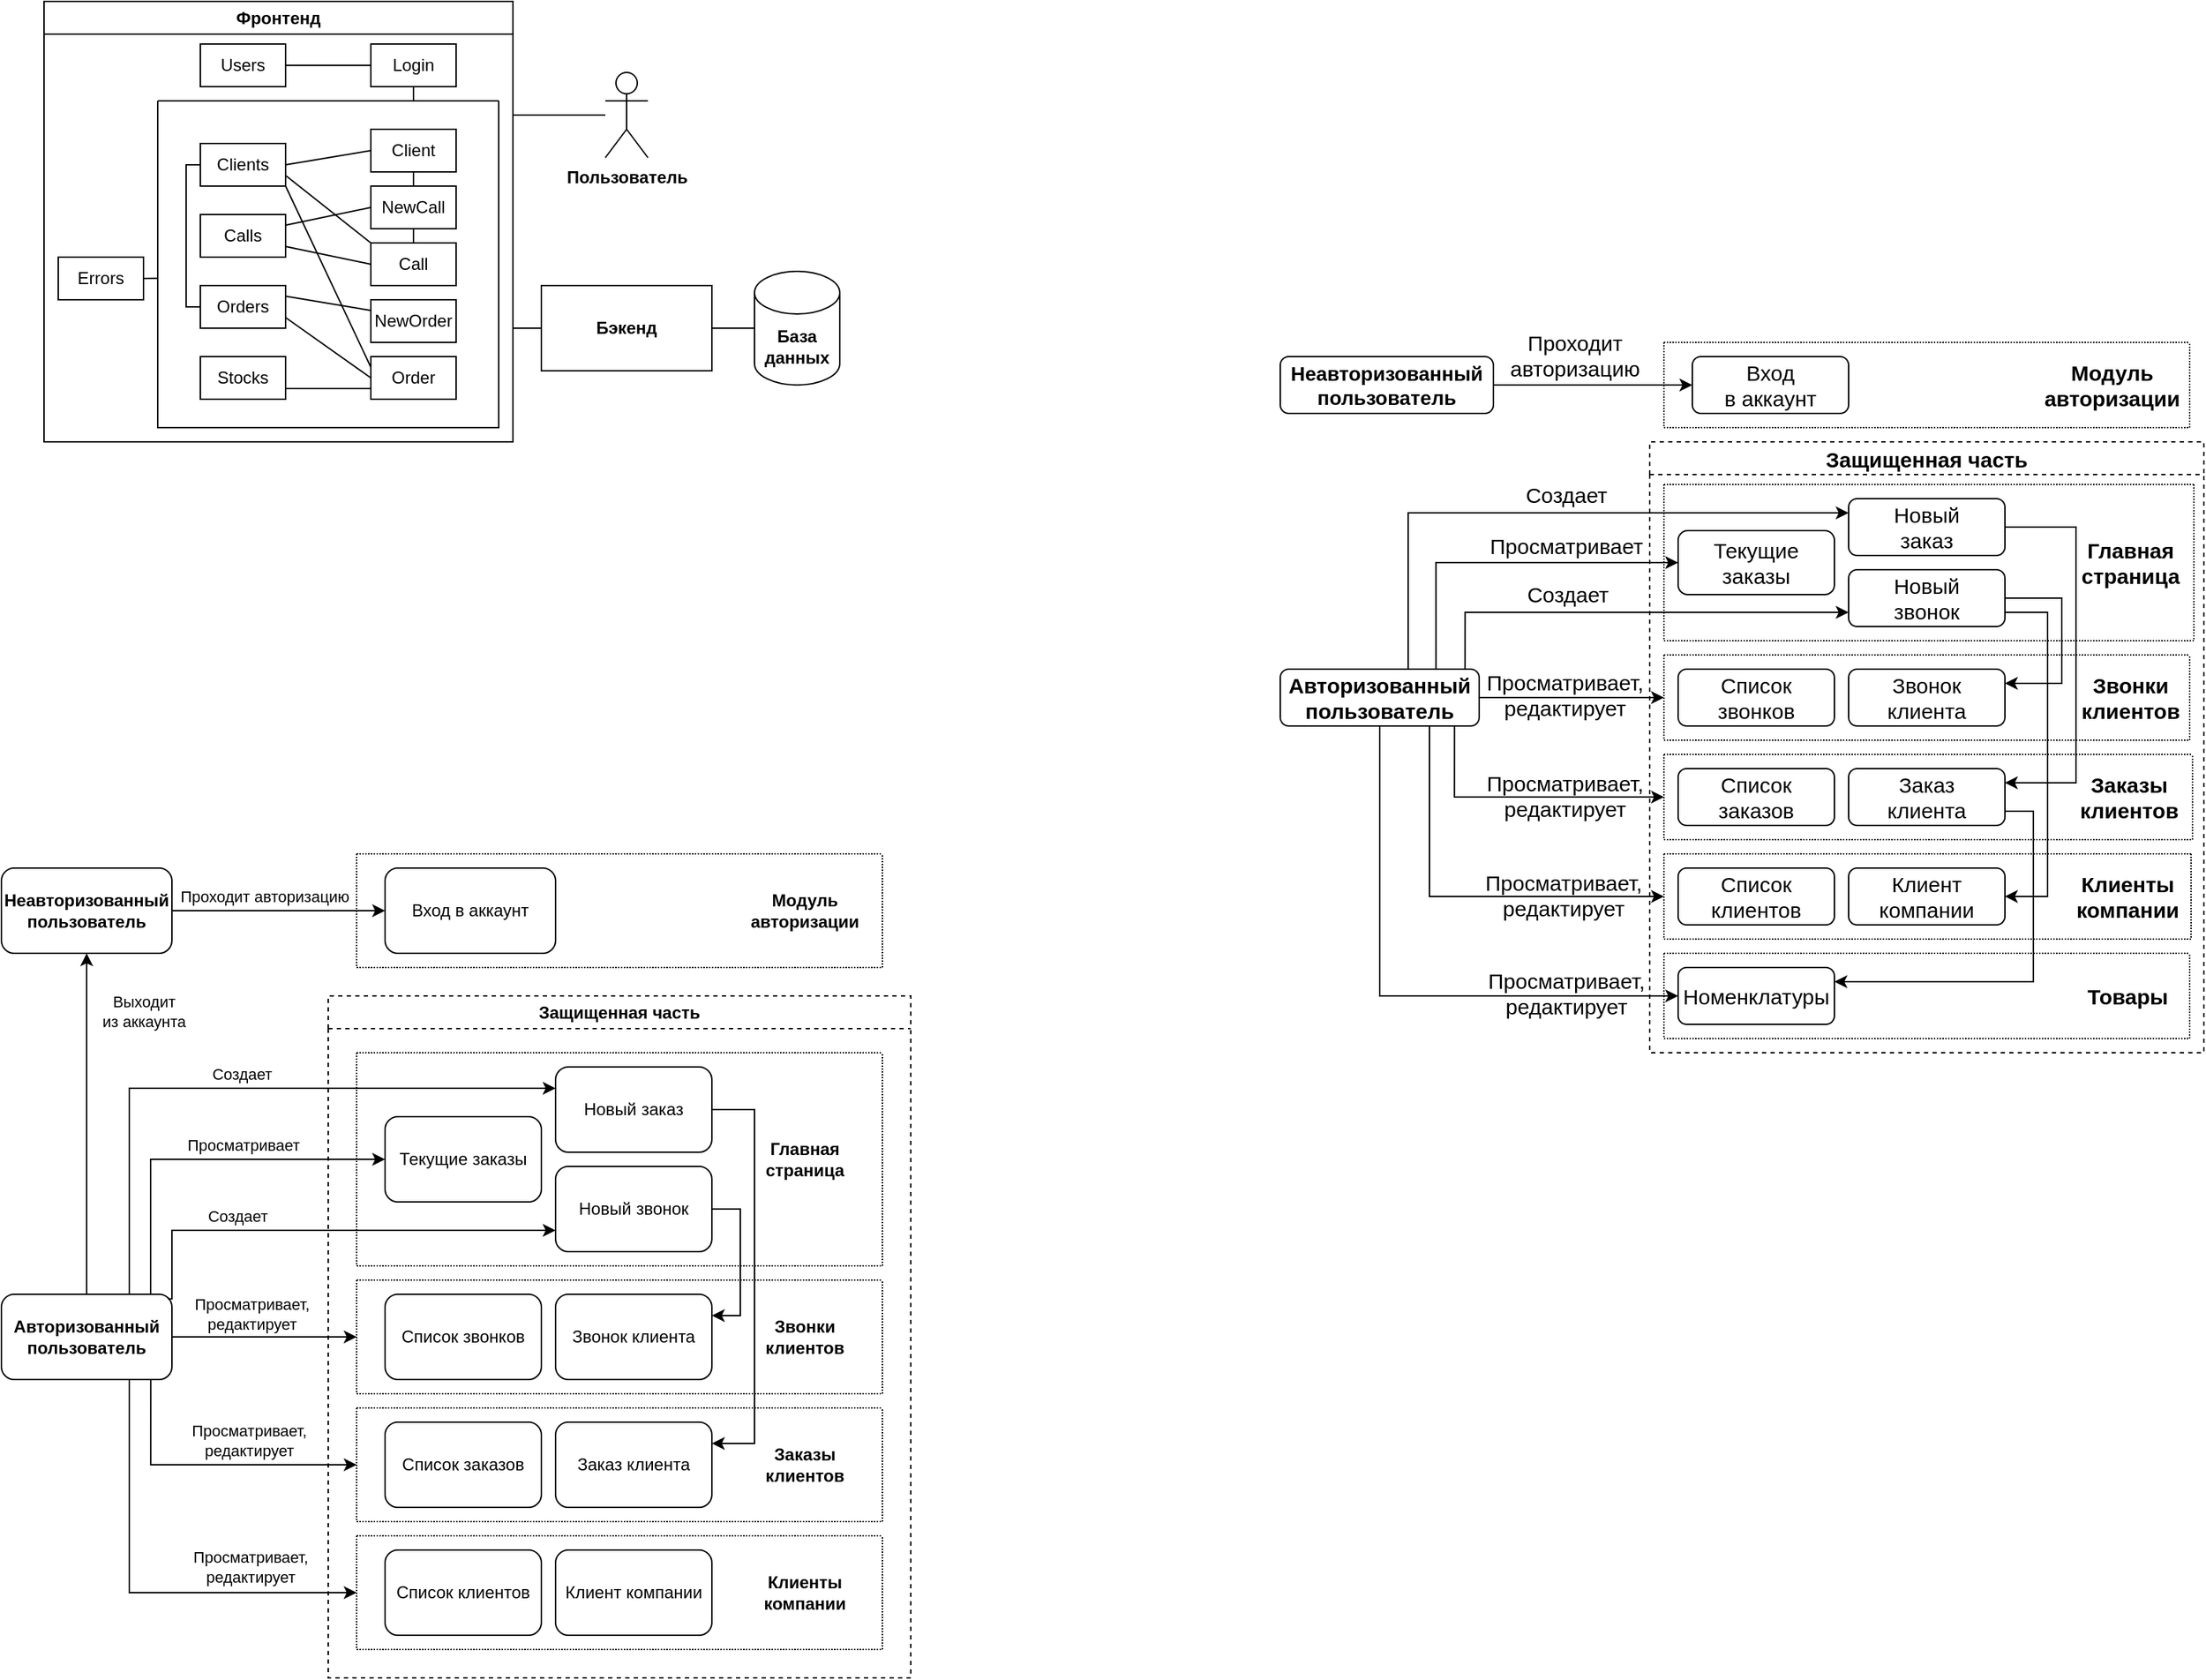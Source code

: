 <mxfile version="24.5.3" type="device">
  <diagram name="Страница — 1" id="7zEIBkene_0wurtaJD6B">
    <mxGraphModel dx="1195" dy="703" grid="1" gridSize="10" guides="1" tooltips="1" connect="1" arrows="1" fold="1" page="1" pageScale="1" pageWidth="827" pageHeight="1169" math="0" shadow="0">
      <root>
        <mxCell id="0" />
        <mxCell id="1" parent="0" />
        <mxCell id="wsnhljL2RcRdm-5OUdM2-2" value="Фронтенд" style="swimlane;whiteSpace=wrap;html=1;" vertex="1" parent="1">
          <mxGeometry x="40" y="40" width="330" height="310" as="geometry" />
        </mxCell>
        <mxCell id="wsnhljL2RcRdm-5OUdM2-3" value="Users" style="rounded=0;whiteSpace=wrap;html=1;" vertex="1" parent="wsnhljL2RcRdm-5OUdM2-2">
          <mxGeometry x="110" y="30" width="60" height="30" as="geometry" />
        </mxCell>
        <mxCell id="wsnhljL2RcRdm-5OUdM2-4" value="Errors&lt;span style=&quot;color: rgba(0, 0, 0, 0); font-family: monospace; font-size: 0px; text-align: start; text-wrap: nowrap;&quot;&gt;%3CmxGraphModel%3E%3Croot%3E%3CmxCell%20id%3D%220%22%2F%3E%3CmxCell%20id%3D%221%22%20parent%3D%220%22%2F%3E%3CmxCell%20id%3D%222%22%20value%3D%22Users%22%20style%3D%22rounded%3D0%3BwhiteSpace%3Dwrap%3Bhtml%3D1%3B%22%20vertex%3D%221%22%20parent%3D%221%22%3E%3CmxGeometry%20x%3D%22180%22%20y%3D%22360%22%20width%3D%2260%22%20height%3D%2230%22%20as%3D%22geometry%22%2F%3E%3C%2FmxCell%3E%3C%2Froot%3E%3C%2FmxGraphModel%3E&lt;/span&gt;" style="rounded=0;whiteSpace=wrap;html=1;" vertex="1" parent="wsnhljL2RcRdm-5OUdM2-2">
          <mxGeometry x="10" y="180" width="60" height="30" as="geometry" />
        </mxCell>
        <mxCell id="wsnhljL2RcRdm-5OUdM2-5" value="Login" style="rounded=0;whiteSpace=wrap;html=1;" vertex="1" parent="wsnhljL2RcRdm-5OUdM2-2">
          <mxGeometry x="230" y="30" width="60" height="30" as="geometry" />
        </mxCell>
        <mxCell id="wsnhljL2RcRdm-5OUdM2-6" value="" style="swimlane;startSize=0;" vertex="1" parent="wsnhljL2RcRdm-5OUdM2-2">
          <mxGeometry x="80" y="70" width="240" height="230" as="geometry" />
        </mxCell>
        <mxCell id="wsnhljL2RcRdm-5OUdM2-7" value="Clients" style="rounded=0;whiteSpace=wrap;html=1;" vertex="1" parent="wsnhljL2RcRdm-5OUdM2-6">
          <mxGeometry x="30" y="30" width="60" height="30" as="geometry" />
        </mxCell>
        <mxCell id="wsnhljL2RcRdm-5OUdM2-8" value="Calls" style="rounded=0;whiteSpace=wrap;html=1;" vertex="1" parent="wsnhljL2RcRdm-5OUdM2-6">
          <mxGeometry x="30" y="80" width="60" height="30" as="geometry" />
        </mxCell>
        <mxCell id="wsnhljL2RcRdm-5OUdM2-9" value="Orders" style="rounded=0;whiteSpace=wrap;html=1;" vertex="1" parent="wsnhljL2RcRdm-5OUdM2-6">
          <mxGeometry x="30" y="130" width="60" height="30" as="geometry" />
        </mxCell>
        <mxCell id="wsnhljL2RcRdm-5OUdM2-10" value="Stocks" style="rounded=0;whiteSpace=wrap;html=1;" vertex="1" parent="wsnhljL2RcRdm-5OUdM2-6">
          <mxGeometry x="30" y="180" width="60" height="30" as="geometry" />
        </mxCell>
        <mxCell id="wsnhljL2RcRdm-5OUdM2-11" value="Client" style="rounded=0;whiteSpace=wrap;html=1;" vertex="1" parent="wsnhljL2RcRdm-5OUdM2-6">
          <mxGeometry x="150" y="20" width="60" height="30" as="geometry" />
        </mxCell>
        <mxCell id="wsnhljL2RcRdm-5OUdM2-12" value="NewCall" style="rounded=0;whiteSpace=wrap;html=1;" vertex="1" parent="wsnhljL2RcRdm-5OUdM2-6">
          <mxGeometry x="150" y="60" width="60" height="30" as="geometry" />
        </mxCell>
        <mxCell id="wsnhljL2RcRdm-5OUdM2-13" value="Call" style="rounded=0;whiteSpace=wrap;html=1;" vertex="1" parent="wsnhljL2RcRdm-5OUdM2-6">
          <mxGeometry x="150" y="100" width="60" height="30" as="geometry" />
        </mxCell>
        <mxCell id="wsnhljL2RcRdm-5OUdM2-14" value="NewOrder" style="rounded=0;whiteSpace=wrap;html=1;" vertex="1" parent="wsnhljL2RcRdm-5OUdM2-6">
          <mxGeometry x="150" y="140" width="60" height="30" as="geometry" />
        </mxCell>
        <mxCell id="wsnhljL2RcRdm-5OUdM2-15" value="Order" style="rounded=0;whiteSpace=wrap;html=1;" vertex="1" parent="wsnhljL2RcRdm-5OUdM2-6">
          <mxGeometry x="150" y="180" width="60" height="30" as="geometry" />
        </mxCell>
        <mxCell id="wsnhljL2RcRdm-5OUdM2-19" value="" style="endArrow=none;html=1;rounded=0;entryX=1;entryY=0.5;entryDx=0;entryDy=0;exitX=0;exitY=0.5;exitDx=0;exitDy=0;" edge="1" parent="wsnhljL2RcRdm-5OUdM2-6" source="wsnhljL2RcRdm-5OUdM2-11" target="wsnhljL2RcRdm-5OUdM2-7">
          <mxGeometry width="50" height="50" relative="1" as="geometry">
            <mxPoint x="130" y="-15" as="sourcePoint" />
            <mxPoint x="100" y="-15" as="targetPoint" />
          </mxGeometry>
        </mxCell>
        <mxCell id="wsnhljL2RcRdm-5OUdM2-20" value="" style="endArrow=none;html=1;rounded=0;entryX=1;entryY=0.75;entryDx=0;entryDy=0;exitX=0;exitY=0;exitDx=0;exitDy=0;" edge="1" parent="wsnhljL2RcRdm-5OUdM2-6" source="wsnhljL2RcRdm-5OUdM2-13" target="wsnhljL2RcRdm-5OUdM2-7">
          <mxGeometry width="50" height="50" relative="1" as="geometry">
            <mxPoint x="140" y="-5" as="sourcePoint" />
            <mxPoint x="110" y="-5" as="targetPoint" />
          </mxGeometry>
        </mxCell>
        <mxCell id="wsnhljL2RcRdm-5OUdM2-21" value="" style="endArrow=none;html=1;rounded=0;exitX=0;exitY=0.25;exitDx=0;exitDy=0;" edge="1" parent="wsnhljL2RcRdm-5OUdM2-6" source="wsnhljL2RcRdm-5OUdM2-15">
          <mxGeometry width="50" height="50" relative="1" as="geometry">
            <mxPoint x="150" y="5" as="sourcePoint" />
            <mxPoint x="90" y="60" as="targetPoint" />
          </mxGeometry>
        </mxCell>
        <mxCell id="wsnhljL2RcRdm-5OUdM2-22" value="" style="endArrow=none;html=1;rounded=0;entryX=1;entryY=0.75;entryDx=0;entryDy=0;exitX=0;exitY=0.5;exitDx=0;exitDy=0;" edge="1" parent="wsnhljL2RcRdm-5OUdM2-6" source="wsnhljL2RcRdm-5OUdM2-13" target="wsnhljL2RcRdm-5OUdM2-8">
          <mxGeometry width="50" height="50" relative="1" as="geometry">
            <mxPoint x="160" y="15" as="sourcePoint" />
            <mxPoint x="130" y="15" as="targetPoint" />
          </mxGeometry>
        </mxCell>
        <mxCell id="wsnhljL2RcRdm-5OUdM2-23" value="" style="endArrow=none;html=1;rounded=0;entryX=1;entryY=0.25;entryDx=0;entryDy=0;exitX=0;exitY=0.5;exitDx=0;exitDy=0;" edge="1" parent="wsnhljL2RcRdm-5OUdM2-6" source="wsnhljL2RcRdm-5OUdM2-12" target="wsnhljL2RcRdm-5OUdM2-8">
          <mxGeometry width="50" height="50" relative="1" as="geometry">
            <mxPoint x="170" y="25" as="sourcePoint" />
            <mxPoint x="140" y="25" as="targetPoint" />
          </mxGeometry>
        </mxCell>
        <mxCell id="wsnhljL2RcRdm-5OUdM2-24" value="" style="endArrow=none;html=1;rounded=0;entryX=0.5;entryY=0;entryDx=0;entryDy=0;exitX=0.5;exitY=1;exitDx=0;exitDy=0;" edge="1" parent="wsnhljL2RcRdm-5OUdM2-6" source="wsnhljL2RcRdm-5OUdM2-12" target="wsnhljL2RcRdm-5OUdM2-13">
          <mxGeometry width="50" height="50" relative="1" as="geometry">
            <mxPoint x="180" y="35" as="sourcePoint" />
            <mxPoint x="150" y="35" as="targetPoint" />
          </mxGeometry>
        </mxCell>
        <mxCell id="wsnhljL2RcRdm-5OUdM2-25" value="" style="endArrow=none;html=1;rounded=0;entryX=0.5;entryY=0;entryDx=0;entryDy=0;exitX=0.5;exitY=1;exitDx=0;exitDy=0;" edge="1" parent="wsnhljL2RcRdm-5OUdM2-6" source="wsnhljL2RcRdm-5OUdM2-11" target="wsnhljL2RcRdm-5OUdM2-12">
          <mxGeometry width="50" height="50" relative="1" as="geometry">
            <mxPoint x="190" y="45" as="sourcePoint" />
            <mxPoint x="160" y="45" as="targetPoint" />
          </mxGeometry>
        </mxCell>
        <mxCell id="wsnhljL2RcRdm-5OUdM2-26" value="" style="endArrow=none;html=1;rounded=0;entryX=0;entryY=0.5;entryDx=0;entryDy=0;exitX=0;exitY=0.5;exitDx=0;exitDy=0;" edge="1" parent="wsnhljL2RcRdm-5OUdM2-6" source="wsnhljL2RcRdm-5OUdM2-9" target="wsnhljL2RcRdm-5OUdM2-7">
          <mxGeometry width="50" height="50" relative="1" as="geometry">
            <mxPoint x="200" y="55" as="sourcePoint" />
            <mxPoint x="170" y="55" as="targetPoint" />
            <Array as="points">
              <mxPoint x="20" y="145" />
              <mxPoint x="20" y="45" />
            </Array>
          </mxGeometry>
        </mxCell>
        <mxCell id="wsnhljL2RcRdm-5OUdM2-27" value="" style="endArrow=none;html=1;rounded=0;entryX=1;entryY=0.25;entryDx=0;entryDy=0;exitX=0;exitY=0.25;exitDx=0;exitDy=0;" edge="1" parent="wsnhljL2RcRdm-5OUdM2-6" source="wsnhljL2RcRdm-5OUdM2-14" target="wsnhljL2RcRdm-5OUdM2-9">
          <mxGeometry width="50" height="50" relative="1" as="geometry">
            <mxPoint x="210" y="65" as="sourcePoint" />
            <mxPoint x="180" y="65" as="targetPoint" />
          </mxGeometry>
        </mxCell>
        <mxCell id="wsnhljL2RcRdm-5OUdM2-28" value="" style="endArrow=none;html=1;rounded=0;entryX=1;entryY=0.75;entryDx=0;entryDy=0;exitX=0;exitY=0.5;exitDx=0;exitDy=0;" edge="1" parent="wsnhljL2RcRdm-5OUdM2-6" source="wsnhljL2RcRdm-5OUdM2-15" target="wsnhljL2RcRdm-5OUdM2-9">
          <mxGeometry width="50" height="50" relative="1" as="geometry">
            <mxPoint x="220" y="75" as="sourcePoint" />
            <mxPoint x="190" y="75" as="targetPoint" />
          </mxGeometry>
        </mxCell>
        <mxCell id="wsnhljL2RcRdm-5OUdM2-29" value="" style="endArrow=none;html=1;rounded=0;entryX=1;entryY=0.75;entryDx=0;entryDy=0;exitX=0;exitY=0.75;exitDx=0;exitDy=0;" edge="1" parent="wsnhljL2RcRdm-5OUdM2-6" source="wsnhljL2RcRdm-5OUdM2-15" target="wsnhljL2RcRdm-5OUdM2-10">
          <mxGeometry width="50" height="50" relative="1" as="geometry">
            <mxPoint x="230" y="85" as="sourcePoint" />
            <mxPoint x="200" y="85" as="targetPoint" />
          </mxGeometry>
        </mxCell>
        <mxCell id="wsnhljL2RcRdm-5OUdM2-18" value="" style="endArrow=none;html=1;rounded=0;entryX=1;entryY=0.5;entryDx=0;entryDy=0;exitX=0;exitY=0.5;exitDx=0;exitDy=0;" edge="1" parent="wsnhljL2RcRdm-5OUdM2-2" source="wsnhljL2RcRdm-5OUdM2-5" target="wsnhljL2RcRdm-5OUdM2-3">
          <mxGeometry width="50" height="50" relative="1" as="geometry">
            <mxPoint x="200" y="170" as="sourcePoint" />
            <mxPoint x="250" y="120" as="targetPoint" />
          </mxGeometry>
        </mxCell>
        <mxCell id="wsnhljL2RcRdm-5OUdM2-30" value="" style="endArrow=none;html=1;rounded=0;entryX=1;entryY=0.5;entryDx=0;entryDy=0;exitX=0;exitY=0.543;exitDx=0;exitDy=0;exitPerimeter=0;" edge="1" parent="wsnhljL2RcRdm-5OUdM2-2" source="wsnhljL2RcRdm-5OUdM2-6" target="wsnhljL2RcRdm-5OUdM2-4">
          <mxGeometry width="50" height="50" relative="1" as="geometry">
            <mxPoint x="330" y="205" as="sourcePoint" />
            <mxPoint x="300" y="205" as="targetPoint" />
          </mxGeometry>
        </mxCell>
        <mxCell id="wsnhljL2RcRdm-5OUdM2-31" value="" style="endArrow=none;html=1;rounded=0;entryX=0.5;entryY=1;entryDx=0;entryDy=0;exitX=0.75;exitY=0;exitDx=0;exitDy=0;" edge="1" parent="wsnhljL2RcRdm-5OUdM2-2" source="wsnhljL2RcRdm-5OUdM2-6" target="wsnhljL2RcRdm-5OUdM2-5">
          <mxGeometry width="50" height="50" relative="1" as="geometry">
            <mxPoint x="340" y="215" as="sourcePoint" />
            <mxPoint x="310" y="215" as="targetPoint" />
          </mxGeometry>
        </mxCell>
        <mxCell id="wsnhljL2RcRdm-5OUdM2-33" value="" style="rounded=0;orthogonalLoop=1;jettySize=auto;html=1;endArrow=none;endFill=0;" edge="1" parent="1" source="wsnhljL2RcRdm-5OUdM2-32">
          <mxGeometry relative="1" as="geometry">
            <mxPoint x="460" y="113" as="sourcePoint" />
            <mxPoint x="370" y="120" as="targetPoint" />
          </mxGeometry>
        </mxCell>
        <mxCell id="wsnhljL2RcRdm-5OUdM2-32" value="Пользователь" style="shape=umlActor;verticalLabelPosition=bottom;verticalAlign=top;html=1;outlineConnect=0;fontStyle=1" vertex="1" parent="1">
          <mxGeometry x="435" y="90" width="30" height="60" as="geometry" />
        </mxCell>
        <mxCell id="wsnhljL2RcRdm-5OUdM2-36" style="rounded=0;orthogonalLoop=1;jettySize=auto;html=1;exitX=0;exitY=0.5;exitDx=0;exitDy=0;endArrow=none;endFill=0;" edge="1" parent="1" source="wsnhljL2RcRdm-5OUdM2-34">
          <mxGeometry relative="1" as="geometry">
            <mxPoint x="370" y="270" as="targetPoint" />
          </mxGeometry>
        </mxCell>
        <mxCell id="wsnhljL2RcRdm-5OUdM2-34" value="Бэкенд" style="rounded=0;whiteSpace=wrap;html=1;fontStyle=1" vertex="1" parent="1">
          <mxGeometry x="390" y="240" width="120" height="60" as="geometry" />
        </mxCell>
        <mxCell id="wsnhljL2RcRdm-5OUdM2-35" value="База данных" style="shape=cylinder3;whiteSpace=wrap;html=1;boundedLbl=1;backgroundOutline=1;size=15;fontStyle=1" vertex="1" parent="1">
          <mxGeometry x="540" y="230" width="60" height="80" as="geometry" />
        </mxCell>
        <mxCell id="wsnhljL2RcRdm-5OUdM2-37" style="rounded=0;orthogonalLoop=1;jettySize=auto;html=1;exitX=1;exitY=0.5;exitDx=0;exitDy=0;entryX=0;entryY=0.5;entryDx=0;entryDy=0;entryPerimeter=0;endArrow=none;endFill=0;" edge="1" parent="1" source="wsnhljL2RcRdm-5OUdM2-34" target="wsnhljL2RcRdm-5OUdM2-35">
          <mxGeometry relative="1" as="geometry" />
        </mxCell>
        <mxCell id="wsnhljL2RcRdm-5OUdM2-53" style="edgeStyle=orthogonalEdgeStyle;rounded=0;orthogonalLoop=1;jettySize=auto;html=1;exitX=1;exitY=0.5;exitDx=0;exitDy=0;entryX=0;entryY=0.5;entryDx=0;entryDy=0;" edge="1" parent="1" source="wsnhljL2RcRdm-5OUdM2-39" target="wsnhljL2RcRdm-5OUdM2-52">
          <mxGeometry relative="1" as="geometry">
            <mxPoint x="170" y="680" as="sourcePoint" />
          </mxGeometry>
        </mxCell>
        <mxCell id="wsnhljL2RcRdm-5OUdM2-54" value="Проходит авторизацию" style="edgeLabel;html=1;align=center;verticalAlign=middle;resizable=0;points=[];" vertex="1" connectable="0" parent="wsnhljL2RcRdm-5OUdM2-53">
          <mxGeometry x="-0.38" relative="1" as="geometry">
            <mxPoint x="18" y="-10" as="offset" />
          </mxGeometry>
        </mxCell>
        <mxCell id="wsnhljL2RcRdm-5OUdM2-39" value="Неавторизованный пользователь" style="rounded=1;whiteSpace=wrap;html=1;fontStyle=1" vertex="1" parent="1">
          <mxGeometry x="10" y="650" width="120" height="60" as="geometry" />
        </mxCell>
        <mxCell id="wsnhljL2RcRdm-5OUdM2-40" value="Защищенная часть" style="swimlane;whiteSpace=wrap;html=1;dashed=1;" vertex="1" parent="1">
          <mxGeometry x="240" y="740" width="410" height="480" as="geometry" />
        </mxCell>
        <mxCell id="wsnhljL2RcRdm-5OUdM2-44" value="" style="swimlane;startSize=0;dashed=1;dashPattern=1 1;" vertex="1" parent="wsnhljL2RcRdm-5OUdM2-40">
          <mxGeometry x="20" y="40" width="370" height="150" as="geometry" />
        </mxCell>
        <mxCell id="wsnhljL2RcRdm-5OUdM2-45" value="Главная&lt;br&gt;страница" style="text;html=1;align=center;verticalAlign=middle;resizable=0;points=[];autosize=1;strokeColor=none;fillColor=none;fontStyle=1" vertex="1" parent="wsnhljL2RcRdm-5OUdM2-44">
          <mxGeometry x="275" y="55" width="80" height="40" as="geometry" />
        </mxCell>
        <mxCell id="wsnhljL2RcRdm-5OUdM2-59" value="Новый заказ" style="rounded=1;whiteSpace=wrap;html=1;" vertex="1" parent="wsnhljL2RcRdm-5OUdM2-44">
          <mxGeometry x="140" y="10" width="110" height="60" as="geometry" />
        </mxCell>
        <mxCell id="wsnhljL2RcRdm-5OUdM2-60" value="Новый звонок" style="rounded=1;whiteSpace=wrap;html=1;" vertex="1" parent="wsnhljL2RcRdm-5OUdM2-44">
          <mxGeometry x="140" y="80" width="110" height="60" as="geometry" />
        </mxCell>
        <mxCell id="wsnhljL2RcRdm-5OUdM2-58" value="Текущие заказы" style="rounded=1;whiteSpace=wrap;html=1;" vertex="1" parent="wsnhljL2RcRdm-5OUdM2-44">
          <mxGeometry x="20" y="45" width="110" height="60" as="geometry" />
        </mxCell>
        <mxCell id="wsnhljL2RcRdm-5OUdM2-46" value="" style="swimlane;startSize=0;dashed=1;dashPattern=1 1;" vertex="1" parent="wsnhljL2RcRdm-5OUdM2-40">
          <mxGeometry x="20" y="200" width="370" height="80" as="geometry" />
        </mxCell>
        <mxCell id="wsnhljL2RcRdm-5OUdM2-47" value="Звонки&lt;br&gt;клиентов" style="text;html=1;align=center;verticalAlign=middle;resizable=0;points=[];autosize=1;strokeColor=none;fillColor=none;fontStyle=1" vertex="1" parent="wsnhljL2RcRdm-5OUdM2-46">
          <mxGeometry x="280" y="20" width="70" height="40" as="geometry" />
        </mxCell>
        <mxCell id="wsnhljL2RcRdm-5OUdM2-68" value="Список звонков" style="rounded=1;whiteSpace=wrap;html=1;" vertex="1" parent="wsnhljL2RcRdm-5OUdM2-46">
          <mxGeometry x="20" y="10" width="110" height="60" as="geometry" />
        </mxCell>
        <mxCell id="wsnhljL2RcRdm-5OUdM2-69" value="Звонок клиента" style="rounded=1;whiteSpace=wrap;html=1;" vertex="1" parent="wsnhljL2RcRdm-5OUdM2-46">
          <mxGeometry x="140" y="10" width="110" height="60" as="geometry" />
        </mxCell>
        <mxCell id="wsnhljL2RcRdm-5OUdM2-48" value="" style="swimlane;startSize=0;dashed=1;dashPattern=1 1;" vertex="1" parent="wsnhljL2RcRdm-5OUdM2-40">
          <mxGeometry x="20" y="290" width="370" height="80" as="geometry" />
        </mxCell>
        <mxCell id="wsnhljL2RcRdm-5OUdM2-49" value="Заказы&lt;br&gt;клиентов" style="text;html=1;align=center;verticalAlign=middle;resizable=0;points=[];autosize=1;strokeColor=none;fillColor=none;fontStyle=1" vertex="1" parent="wsnhljL2RcRdm-5OUdM2-48">
          <mxGeometry x="280" y="20" width="70" height="40" as="geometry" />
        </mxCell>
        <mxCell id="wsnhljL2RcRdm-5OUdM2-72" value="Список заказов" style="rounded=1;whiteSpace=wrap;html=1;" vertex="1" parent="wsnhljL2RcRdm-5OUdM2-48">
          <mxGeometry x="20" y="10" width="110" height="60" as="geometry" />
        </mxCell>
        <mxCell id="wsnhljL2RcRdm-5OUdM2-73" value="Заказ клиента" style="rounded=1;whiteSpace=wrap;html=1;" vertex="1" parent="wsnhljL2RcRdm-5OUdM2-48">
          <mxGeometry x="140" y="10" width="110" height="60" as="geometry" />
        </mxCell>
        <mxCell id="wsnhljL2RcRdm-5OUdM2-50" value="" style="swimlane;startSize=0;dashed=1;dashPattern=1 1;" vertex="1" parent="wsnhljL2RcRdm-5OUdM2-40">
          <mxGeometry x="20" y="380" width="370" height="80" as="geometry" />
        </mxCell>
        <mxCell id="wsnhljL2RcRdm-5OUdM2-51" value="Клиенты&lt;br&gt;компании" style="text;html=1;align=center;verticalAlign=middle;resizable=0;points=[];autosize=1;strokeColor=none;fillColor=none;fontStyle=1" vertex="1" parent="wsnhljL2RcRdm-5OUdM2-50">
          <mxGeometry x="275" y="20" width="80" height="40" as="geometry" />
        </mxCell>
        <mxCell id="wsnhljL2RcRdm-5OUdM2-74" value="Список клиентов&lt;span style=&quot;color: rgba(0, 0, 0, 0); font-family: monospace; font-size: 0px; text-align: start; text-wrap: nowrap;&quot;&gt;%3CmxGraphModel%3E%3Croot%3E%3CmxCell%20id%3D%220%22%2F%3E%3CmxCell%20id%3D%221%22%20parent%3D%220%22%2F%3E%3CmxCell%20id%3D%222%22%20value%3D%22%D0%A1%D0%BF%D0%B8%D1%81%D0%BE%D0%BA%20%D0%B7%D0%B0%D0%BA%D0%B0%D0%B7%D0%BE%D0%B2%22%20style%3D%22rounded%3D1%3BwhiteSpace%3Dwrap%3Bhtml%3D1%3B%22%20vertex%3D%221%22%20parent%3D%221%22%3E%3CmxGeometry%20x%3D%22280%22%20y%3D%221040%22%20width%3D%22110%22%20height%3D%2260%22%20as%3D%22geometry%22%2F%3E%3C%2FmxCell%3E%3C%2Froot%3E%3C%2FmxGraphModel%3E&lt;/span&gt;&lt;span style=&quot;color: rgba(0, 0, 0, 0); font-family: monospace; font-size: 0px; text-align: start; text-wrap: nowrap;&quot;&gt;%3CmxGraphModel%3E%3Croot%3E%3CmxCell%20id%3D%220%22%2F%3E%3CmxCell%20id%3D%221%22%20parent%3D%220%22%2F%3E%3CmxCell%20id%3D%222%22%20value%3D%22%D0%A1%D0%BF%D0%B8%D1%81%D0%BE%D0%BA%20%D0%B7%D0%B0%D0%BA%D0%B0%D0%B7%D0%BE%D0%B2%22%20style%3D%22rounded%3D1%3BwhiteSpace%3Dwrap%3Bhtml%3D1%3B%22%20vertex%3D%221%22%20parent%3D%221%22%3E%3CmxGeometry%20x%3D%22280%22%20y%3D%221040%22%20width%3D%22110%22%20height%3D%2260%22%20as%3D%22geometry%22%2F%3E%3C%2FmxCell%3E%3C%2Froot%3E%3C%2FmxGraphModel%3E&lt;/span&gt;" style="rounded=1;whiteSpace=wrap;html=1;" vertex="1" parent="wsnhljL2RcRdm-5OUdM2-50">
          <mxGeometry x="20" y="10" width="110" height="60" as="geometry" />
        </mxCell>
        <mxCell id="wsnhljL2RcRdm-5OUdM2-75" value="Клиент компании" style="rounded=1;whiteSpace=wrap;html=1;" vertex="1" parent="wsnhljL2RcRdm-5OUdM2-50">
          <mxGeometry x="140" y="10" width="110" height="60" as="geometry" />
        </mxCell>
        <mxCell id="wsnhljL2RcRdm-5OUdM2-80" style="rounded=0;orthogonalLoop=1;jettySize=auto;html=1;exitX=1;exitY=0.5;exitDx=0;exitDy=0;entryX=1;entryY=0.25;entryDx=0;entryDy=0;" edge="1" parent="wsnhljL2RcRdm-5OUdM2-40" source="wsnhljL2RcRdm-5OUdM2-59" target="wsnhljL2RcRdm-5OUdM2-73">
          <mxGeometry relative="1" as="geometry">
            <Array as="points">
              <mxPoint x="300" y="80" />
              <mxPoint x="300" y="315" />
            </Array>
          </mxGeometry>
        </mxCell>
        <mxCell id="wsnhljL2RcRdm-5OUdM2-81" style="rounded=0;orthogonalLoop=1;jettySize=auto;html=1;exitX=1;exitY=0.5;exitDx=0;exitDy=0;entryX=1;entryY=0.25;entryDx=0;entryDy=0;" edge="1" parent="wsnhljL2RcRdm-5OUdM2-40" source="wsnhljL2RcRdm-5OUdM2-60" target="wsnhljL2RcRdm-5OUdM2-69">
          <mxGeometry relative="1" as="geometry">
            <mxPoint x="280" y="290" as="targetPoint" />
            <Array as="points">
              <mxPoint x="290" y="150" />
              <mxPoint x="290" y="225" />
            </Array>
          </mxGeometry>
        </mxCell>
        <mxCell id="wsnhljL2RcRdm-5OUdM2-42" value="" style="swimlane;startSize=0;dashed=1;dashPattern=1 1;" vertex="1" parent="1">
          <mxGeometry x="260" y="640" width="370" height="80" as="geometry" />
        </mxCell>
        <mxCell id="wsnhljL2RcRdm-5OUdM2-43" value="Модуль&lt;br&gt;авторизации" style="text;html=1;align=center;verticalAlign=middle;resizable=0;points=[];autosize=1;strokeColor=none;fillColor=none;fontStyle=1" vertex="1" parent="wsnhljL2RcRdm-5OUdM2-42">
          <mxGeometry x="270" y="20" width="90" height="40" as="geometry" />
        </mxCell>
        <mxCell id="wsnhljL2RcRdm-5OUdM2-52" value="Вход в аккаунт" style="rounded=1;whiteSpace=wrap;html=1;" vertex="1" parent="wsnhljL2RcRdm-5OUdM2-42">
          <mxGeometry x="20" y="10" width="120" height="60" as="geometry" />
        </mxCell>
        <mxCell id="wsnhljL2RcRdm-5OUdM2-56" style="edgeStyle=orthogonalEdgeStyle;rounded=0;orthogonalLoop=1;jettySize=auto;html=1;exitX=0.5;exitY=0;exitDx=0;exitDy=0;entryX=0.5;entryY=1;entryDx=0;entryDy=0;" edge="1" parent="1" source="wsnhljL2RcRdm-5OUdM2-55" target="wsnhljL2RcRdm-5OUdM2-39">
          <mxGeometry relative="1" as="geometry" />
        </mxCell>
        <mxCell id="wsnhljL2RcRdm-5OUdM2-57" value="Выходит&lt;br&gt;из аккаунта" style="edgeLabel;html=1;align=center;verticalAlign=middle;resizable=0;points=[];" vertex="1" connectable="0" parent="wsnhljL2RcRdm-5OUdM2-56">
          <mxGeometry x="0.272" y="-2" relative="1" as="geometry">
            <mxPoint x="38" y="-47" as="offset" />
          </mxGeometry>
        </mxCell>
        <mxCell id="wsnhljL2RcRdm-5OUdM2-62" style="edgeStyle=orthogonalEdgeStyle;rounded=0;orthogonalLoop=1;jettySize=auto;html=1;exitX=0.875;exitY=0.019;exitDx=0;exitDy=0;entryX=0;entryY=0.5;entryDx=0;entryDy=0;exitPerimeter=0;" edge="1" parent="1" source="wsnhljL2RcRdm-5OUdM2-55" target="wsnhljL2RcRdm-5OUdM2-58">
          <mxGeometry relative="1" as="geometry">
            <Array as="points">
              <mxPoint x="115" y="855" />
            </Array>
          </mxGeometry>
        </mxCell>
        <mxCell id="wsnhljL2RcRdm-5OUdM2-63" value="Просматривает" style="edgeLabel;html=1;align=center;verticalAlign=middle;resizable=0;points=[];" vertex="1" connectable="0" parent="wsnhljL2RcRdm-5OUdM2-62">
          <mxGeometry x="-0.389" y="-1" relative="1" as="geometry">
            <mxPoint x="64" y="-26" as="offset" />
          </mxGeometry>
        </mxCell>
        <mxCell id="wsnhljL2RcRdm-5OUdM2-64" style="edgeStyle=orthogonalEdgeStyle;rounded=0;orthogonalLoop=1;jettySize=auto;html=1;exitX=0.75;exitY=0;exitDx=0;exitDy=0;entryX=0;entryY=0.25;entryDx=0;entryDy=0;" edge="1" parent="1" source="wsnhljL2RcRdm-5OUdM2-55" target="wsnhljL2RcRdm-5OUdM2-59">
          <mxGeometry relative="1" as="geometry">
            <Array as="points">
              <mxPoint x="100" y="805" />
            </Array>
          </mxGeometry>
        </mxCell>
        <mxCell id="wsnhljL2RcRdm-5OUdM2-65" value="Создает" style="edgeLabel;html=1;align=center;verticalAlign=middle;resizable=0;points=[];" vertex="1" connectable="0" parent="wsnhljL2RcRdm-5OUdM2-64">
          <mxGeometry x="-0.399" y="-1" relative="1" as="geometry">
            <mxPoint x="78" y="-22" as="offset" />
          </mxGeometry>
        </mxCell>
        <mxCell id="wsnhljL2RcRdm-5OUdM2-70" style="edgeStyle=orthogonalEdgeStyle;rounded=0;orthogonalLoop=1;jettySize=auto;html=1;exitX=1;exitY=0.5;exitDx=0;exitDy=0;entryX=0;entryY=0.5;entryDx=0;entryDy=0;" edge="1" parent="1" source="wsnhljL2RcRdm-5OUdM2-55" target="wsnhljL2RcRdm-5OUdM2-46">
          <mxGeometry relative="1" as="geometry" />
        </mxCell>
        <mxCell id="wsnhljL2RcRdm-5OUdM2-71" value="Просматривает,&lt;br&gt;редактирует" style="edgeLabel;html=1;align=center;verticalAlign=middle;resizable=0;points=[];" vertex="1" connectable="0" parent="wsnhljL2RcRdm-5OUdM2-70">
          <mxGeometry x="0.046" y="1" relative="1" as="geometry">
            <mxPoint x="-12" y="-15" as="offset" />
          </mxGeometry>
        </mxCell>
        <mxCell id="wsnhljL2RcRdm-5OUdM2-76" style="edgeStyle=orthogonalEdgeStyle;rounded=0;orthogonalLoop=1;jettySize=auto;html=1;exitX=0.876;exitY=1.007;exitDx=0;exitDy=0;entryX=0;entryY=0.5;entryDx=0;entryDy=0;exitPerimeter=0;" edge="1" parent="1" source="wsnhljL2RcRdm-5OUdM2-55" target="wsnhljL2RcRdm-5OUdM2-48">
          <mxGeometry relative="1" as="geometry">
            <Array as="points">
              <mxPoint x="115" y="1070" />
            </Array>
          </mxGeometry>
        </mxCell>
        <mxCell id="wsnhljL2RcRdm-5OUdM2-55" value="Авторизованный пользователь" style="rounded=1;whiteSpace=wrap;html=1;fontStyle=1" vertex="1" parent="1">
          <mxGeometry x="10" y="950" width="120" height="60" as="geometry" />
        </mxCell>
        <mxCell id="wsnhljL2RcRdm-5OUdM2-66" style="edgeStyle=orthogonalEdgeStyle;rounded=0;orthogonalLoop=1;jettySize=auto;html=1;exitX=0.977;exitY=0.054;exitDx=0;exitDy=0;entryX=0;entryY=0.75;entryDx=0;entryDy=0;exitPerimeter=0;" edge="1" parent="1" source="wsnhljL2RcRdm-5OUdM2-55" target="wsnhljL2RcRdm-5OUdM2-60">
          <mxGeometry relative="1" as="geometry">
            <mxPoint x="130" y="945" as="sourcePoint" />
            <mxPoint x="400" y="910" as="targetPoint" />
            <Array as="points">
              <mxPoint x="130" y="953" />
              <mxPoint x="130" y="905" />
            </Array>
          </mxGeometry>
        </mxCell>
        <mxCell id="wsnhljL2RcRdm-5OUdM2-67" value="Создает" style="edgeLabel;html=1;align=center;verticalAlign=middle;resizable=0;points=[];" vertex="1" connectable="0" parent="wsnhljL2RcRdm-5OUdM2-66">
          <mxGeometry x="-0.399" y="-1" relative="1" as="geometry">
            <mxPoint y="-11" as="offset" />
          </mxGeometry>
        </mxCell>
        <mxCell id="wsnhljL2RcRdm-5OUdM2-77" value="Просматривает,&lt;br&gt;редактирует" style="edgeLabel;html=1;align=center;verticalAlign=middle;resizable=0;points=[];" vertex="1" connectable="0" parent="1">
          <mxGeometry x="183.996" y="1053.0" as="geometry" />
        </mxCell>
        <mxCell id="wsnhljL2RcRdm-5OUdM2-78" style="edgeStyle=orthogonalEdgeStyle;rounded=0;orthogonalLoop=1;jettySize=auto;html=1;exitX=0.75;exitY=1;exitDx=0;exitDy=0;entryX=0;entryY=0.5;entryDx=0;entryDy=0;" edge="1" parent="1" source="wsnhljL2RcRdm-5OUdM2-55" target="wsnhljL2RcRdm-5OUdM2-50">
          <mxGeometry relative="1" as="geometry">
            <mxPoint x="125" y="1020" as="sourcePoint" />
            <mxPoint x="270" y="1080" as="targetPoint" />
            <Array as="points">
              <mxPoint x="100" y="1160" />
            </Array>
          </mxGeometry>
        </mxCell>
        <mxCell id="wsnhljL2RcRdm-5OUdM2-79" value="Просматривает,&lt;br&gt;редактирует" style="edgeLabel;html=1;align=center;verticalAlign=middle;resizable=0;points=[];" vertex="1" connectable="0" parent="1">
          <mxGeometry x="184.996" y="1142.0" as="geometry" />
        </mxCell>
        <mxCell id="wsnhljL2RcRdm-5OUdM2-84" value="" style="edgeStyle=orthogonalEdgeStyle;rounded=0;orthogonalLoop=1;jettySize=auto;html=1;exitX=1;exitY=0.5;exitDx=0;exitDy=0;entryX=0;entryY=0.5;entryDx=0;entryDy=0;fontSize=15;" edge="1" parent="1" source="wsnhljL2RcRdm-5OUdM2-86" target="wsnhljL2RcRdm-5OUdM2-109">
          <mxGeometry x="0.077" y="-30" relative="1" as="geometry">
            <mxPoint x="1096" y="310" as="sourcePoint" />
            <mxPoint as="offset" />
          </mxGeometry>
        </mxCell>
        <mxCell id="wsnhljL2RcRdm-5OUdM2-85" value="Проходит&lt;br style=&quot;font-size: 15px;&quot;&gt;авторизацию" style="edgeLabel;html=1;align=center;verticalAlign=middle;resizable=0;points=[];fontSize=15;labelBackgroundColor=none;" vertex="1" connectable="0" parent="wsnhljL2RcRdm-5OUdM2-84">
          <mxGeometry x="-0.38" relative="1" as="geometry">
            <mxPoint x="13" y="-21" as="offset" />
          </mxGeometry>
        </mxCell>
        <mxCell id="wsnhljL2RcRdm-5OUdM2-86" value="Неавторизованный пользователь" style="rounded=1;whiteSpace=wrap;html=1;fontStyle=1;fontSize=14;" vertex="1" parent="1">
          <mxGeometry x="910" y="290" width="150" height="40" as="geometry" />
        </mxCell>
        <mxCell id="wsnhljL2RcRdm-5OUdM2-87" value="Защищенная часть" style="swimlane;whiteSpace=wrap;html=1;dashed=1;fontSize=15;" vertex="1" parent="1">
          <mxGeometry x="1170" y="350" width="390" height="430" as="geometry" />
        </mxCell>
        <mxCell id="wsnhljL2RcRdm-5OUdM2-88" value="" style="swimlane;startSize=0;dashed=1;dashPattern=1 1;fontSize=15;" vertex="1" parent="wsnhljL2RcRdm-5OUdM2-87">
          <mxGeometry x="10" y="30" width="373" height="110" as="geometry" />
        </mxCell>
        <mxCell id="wsnhljL2RcRdm-5OUdM2-89" value="Главная&lt;br style=&quot;font-size: 15px;&quot;&gt;страница" style="text;html=1;align=center;verticalAlign=middle;resizable=0;points=[];autosize=1;strokeColor=none;fillColor=none;fontStyle=1;fontSize=15;" vertex="1" parent="wsnhljL2RcRdm-5OUdM2-88">
          <mxGeometry x="283" y="30" width="90" height="50" as="geometry" />
        </mxCell>
        <mxCell id="wsnhljL2RcRdm-5OUdM2-90" value="Новый&lt;div style=&quot;font-size: 15px;&quot;&gt;заказ&lt;/div&gt;" style="rounded=1;whiteSpace=wrap;html=1;fontSize=15;" vertex="1" parent="wsnhljL2RcRdm-5OUdM2-88">
          <mxGeometry x="130" y="10" width="110" height="40" as="geometry" />
        </mxCell>
        <mxCell id="wsnhljL2RcRdm-5OUdM2-91" value="Новый&lt;div style=&quot;font-size: 15px;&quot;&gt;звонок&lt;/div&gt;" style="rounded=1;whiteSpace=wrap;html=1;fontSize=15;" vertex="1" parent="wsnhljL2RcRdm-5OUdM2-88">
          <mxGeometry x="130" y="60" width="110" height="40" as="geometry" />
        </mxCell>
        <mxCell id="wsnhljL2RcRdm-5OUdM2-92" value="Текущие&lt;div style=&quot;font-size: 15px;&quot;&gt;заказы&lt;/div&gt;" style="rounded=1;whiteSpace=wrap;html=1;fontSize=15;" vertex="1" parent="wsnhljL2RcRdm-5OUdM2-88">
          <mxGeometry x="10" y="32.5" width="110" height="45" as="geometry" />
        </mxCell>
        <mxCell id="wsnhljL2RcRdm-5OUdM2-94" value="Звонки&lt;br style=&quot;font-size: 15px;&quot;&gt;клиентов" style="text;html=1;align=center;verticalAlign=middle;resizable=0;points=[];autosize=1;strokeColor=none;fillColor=none;fontStyle=1;fontSize=15;" vertex="1" parent="wsnhljL2RcRdm-5OUdM2-88">
          <mxGeometry x="283" y="125" width="90" height="50" as="geometry" />
        </mxCell>
        <mxCell id="wsnhljL2RcRdm-5OUdM2-93" value="" style="swimlane;startSize=0;dashed=1;dashPattern=1 1;fontSize=15;" vertex="1" parent="wsnhljL2RcRdm-5OUdM2-87">
          <mxGeometry x="10" y="150" width="370" height="60" as="geometry" />
        </mxCell>
        <mxCell id="wsnhljL2RcRdm-5OUdM2-95" value="Список&lt;div style=&quot;font-size: 15px;&quot;&gt;звонков&lt;/div&gt;" style="rounded=1;whiteSpace=wrap;html=1;fontSize=15;" vertex="1" parent="wsnhljL2RcRdm-5OUdM2-93">
          <mxGeometry x="10" y="10" width="110" height="40" as="geometry" />
        </mxCell>
        <mxCell id="wsnhljL2RcRdm-5OUdM2-96" value="Звонок&lt;div style=&quot;font-size: 15px;&quot;&gt;клиента&lt;/div&gt;" style="rounded=1;whiteSpace=wrap;html=1;fontSize=15;" vertex="1" parent="wsnhljL2RcRdm-5OUdM2-93">
          <mxGeometry x="130" y="10" width="110" height="40" as="geometry" />
        </mxCell>
        <mxCell id="wsnhljL2RcRdm-5OUdM2-101" value="" style="swimlane;startSize=0;dashed=1;dashPattern=1 1;fontSize=15;" vertex="1" parent="wsnhljL2RcRdm-5OUdM2-87">
          <mxGeometry x="10" y="290" width="371" height="60" as="geometry" />
        </mxCell>
        <mxCell id="wsnhljL2RcRdm-5OUdM2-103" value="Список&lt;div style=&quot;font-size: 15px;&quot;&gt;клиентов&lt;/div&gt;" style="rounded=1;whiteSpace=wrap;html=1;fontSize=15;" vertex="1" parent="wsnhljL2RcRdm-5OUdM2-101">
          <mxGeometry x="10" y="10" width="110" height="40" as="geometry" />
        </mxCell>
        <mxCell id="wsnhljL2RcRdm-5OUdM2-104" value="Клиент&lt;div style=&quot;font-size: 15px;&quot;&gt;компании&lt;/div&gt;" style="rounded=1;whiteSpace=wrap;html=1;fontSize=15;" vertex="1" parent="wsnhljL2RcRdm-5OUdM2-101">
          <mxGeometry x="130" y="10" width="110" height="40" as="geometry" />
        </mxCell>
        <mxCell id="wsnhljL2RcRdm-5OUdM2-102" value="Клиенты&lt;br style=&quot;font-size: 15px;&quot;&gt;компании" style="text;html=1;align=center;verticalAlign=middle;resizable=0;points=[];autosize=1;strokeColor=none;fillColor=none;fontStyle=1;fontSize=15;" vertex="1" parent="wsnhljL2RcRdm-5OUdM2-101">
          <mxGeometry x="281" y="5" width="90" height="50" as="geometry" />
        </mxCell>
        <mxCell id="wsnhljL2RcRdm-5OUdM2-105" style="rounded=0;orthogonalLoop=1;jettySize=auto;html=1;exitX=1;exitY=0.5;exitDx=0;exitDy=0;entryX=1;entryY=0.25;entryDx=0;entryDy=0;fontSize=15;" edge="1" parent="wsnhljL2RcRdm-5OUdM2-87" source="wsnhljL2RcRdm-5OUdM2-90" target="wsnhljL2RcRdm-5OUdM2-100">
          <mxGeometry relative="1" as="geometry">
            <Array as="points">
              <mxPoint x="300" y="60" />
              <mxPoint x="300" y="240" />
            </Array>
          </mxGeometry>
        </mxCell>
        <mxCell id="wsnhljL2RcRdm-5OUdM2-106" style="rounded=0;orthogonalLoop=1;jettySize=auto;html=1;exitX=1;exitY=0.5;exitDx=0;exitDy=0;entryX=1;entryY=0.25;entryDx=0;entryDy=0;fontSize=15;" edge="1" parent="wsnhljL2RcRdm-5OUdM2-87" source="wsnhljL2RcRdm-5OUdM2-91" target="wsnhljL2RcRdm-5OUdM2-96">
          <mxGeometry relative="1" as="geometry">
            <mxPoint x="280" y="290" as="targetPoint" />
            <Array as="points">
              <mxPoint x="290" y="110" />
              <mxPoint x="290" y="170" />
            </Array>
          </mxGeometry>
        </mxCell>
        <mxCell id="wsnhljL2RcRdm-5OUdM2-97" value="" style="swimlane;startSize=0;dashed=1;dashPattern=1 1;fontSize=15;" vertex="1" parent="wsnhljL2RcRdm-5OUdM2-87">
          <mxGeometry x="10" y="220" width="372" height="60" as="geometry" />
        </mxCell>
        <mxCell id="wsnhljL2RcRdm-5OUdM2-98" value="Заказы&lt;br style=&quot;font-size: 15px;&quot;&gt;клиентов" style="text;html=1;align=center;verticalAlign=middle;resizable=0;points=[];autosize=1;strokeColor=none;fillColor=none;fontStyle=1;fontSize=15;" vertex="1" parent="wsnhljL2RcRdm-5OUdM2-97">
          <mxGeometry x="282" y="5" width="90" height="50" as="geometry" />
        </mxCell>
        <mxCell id="wsnhljL2RcRdm-5OUdM2-99" value="Список&lt;div style=&quot;font-size: 15px;&quot;&gt;заказов&lt;/div&gt;" style="rounded=1;whiteSpace=wrap;html=1;fontSize=15;" vertex="1" parent="wsnhljL2RcRdm-5OUdM2-97">
          <mxGeometry x="10" y="10" width="110" height="40" as="geometry" />
        </mxCell>
        <mxCell id="wsnhljL2RcRdm-5OUdM2-100" value="Заказ&lt;div style=&quot;font-size: 15px;&quot;&gt;клиента&lt;/div&gt;" style="rounded=1;whiteSpace=wrap;html=1;fontSize=15;" vertex="1" parent="wsnhljL2RcRdm-5OUdM2-97">
          <mxGeometry x="130" y="10" width="110" height="40" as="geometry" />
        </mxCell>
        <mxCell id="wsnhljL2RcRdm-5OUdM2-127" value="" style="swimlane;startSize=0;dashed=1;dashPattern=1 1;fontSize=15;" vertex="1" parent="wsnhljL2RcRdm-5OUdM2-87">
          <mxGeometry x="10" y="360" width="370" height="60" as="geometry" />
        </mxCell>
        <mxCell id="wsnhljL2RcRdm-5OUdM2-128" value="Номенклатуры" style="rounded=1;whiteSpace=wrap;html=1;fontSize=15;" vertex="1" parent="wsnhljL2RcRdm-5OUdM2-127">
          <mxGeometry x="10" y="10" width="110" height="40" as="geometry" />
        </mxCell>
        <mxCell id="wsnhljL2RcRdm-5OUdM2-130" value="Товары" style="text;html=1;align=center;verticalAlign=middle;resizable=0;points=[];autosize=1;strokeColor=none;fillColor=none;fontStyle=1;fontSize=15;" vertex="1" parent="wsnhljL2RcRdm-5OUdM2-127">
          <mxGeometry x="286" y="15" width="80" height="30" as="geometry" />
        </mxCell>
        <mxCell id="wsnhljL2RcRdm-5OUdM2-133" style="edgeStyle=orthogonalEdgeStyle;rounded=0;orthogonalLoop=1;jettySize=auto;html=1;exitX=1;exitY=0.75;exitDx=0;exitDy=0;entryX=1;entryY=0.25;entryDx=0;entryDy=0;fontSize=15;" edge="1" parent="wsnhljL2RcRdm-5OUdM2-87" source="wsnhljL2RcRdm-5OUdM2-100" target="wsnhljL2RcRdm-5OUdM2-128">
          <mxGeometry relative="1" as="geometry" />
        </mxCell>
        <mxCell id="wsnhljL2RcRdm-5OUdM2-134" style="edgeStyle=orthogonalEdgeStyle;rounded=0;orthogonalLoop=1;jettySize=auto;html=1;exitX=1;exitY=0.75;exitDx=0;exitDy=0;entryX=1;entryY=0.5;entryDx=0;entryDy=0;fontSize=15;" edge="1" parent="wsnhljL2RcRdm-5OUdM2-87" source="wsnhljL2RcRdm-5OUdM2-91" target="wsnhljL2RcRdm-5OUdM2-104">
          <mxGeometry relative="1" as="geometry">
            <Array as="points">
              <mxPoint x="280" y="120" />
              <mxPoint x="280" y="320" />
            </Array>
          </mxGeometry>
        </mxCell>
        <mxCell id="wsnhljL2RcRdm-5OUdM2-107" value="" style="swimlane;startSize=0;dashed=1;dashPattern=1 1;fontSize=15;" vertex="1" parent="1">
          <mxGeometry x="1180" y="280" width="370" height="60" as="geometry" />
        </mxCell>
        <mxCell id="wsnhljL2RcRdm-5OUdM2-108" value="Модуль&lt;br style=&quot;font-size: 15px;&quot;&gt;авторизации" style="text;html=1;align=center;verticalAlign=middle;resizable=0;points=[];autosize=1;strokeColor=none;fillColor=none;fontStyle=1;fontSize=15;" vertex="1" parent="wsnhljL2RcRdm-5OUdM2-107">
          <mxGeometry x="260" y="5" width="110" height="50" as="geometry" />
        </mxCell>
        <mxCell id="wsnhljL2RcRdm-5OUdM2-109" value="Вход&lt;br&gt;в аккаунт" style="rounded=1;whiteSpace=wrap;html=1;fontSize=15;" vertex="1" parent="wsnhljL2RcRdm-5OUdM2-107">
          <mxGeometry x="20" y="10" width="110" height="40" as="geometry" />
        </mxCell>
        <mxCell id="wsnhljL2RcRdm-5OUdM2-112" style="edgeStyle=orthogonalEdgeStyle;rounded=0;orthogonalLoop=1;jettySize=auto;html=1;exitX=0.783;exitY=0.01;exitDx=0;exitDy=0;exitPerimeter=0;fontSize=15;" edge="1" parent="1" source="wsnhljL2RcRdm-5OUdM2-119">
          <mxGeometry relative="1" as="geometry">
            <Array as="points">
              <mxPoint x="1020" y="435" />
            </Array>
            <mxPoint x="1190" y="435" as="targetPoint" />
          </mxGeometry>
        </mxCell>
        <mxCell id="wsnhljL2RcRdm-5OUdM2-113" value="Просматривает" style="edgeLabel;html=1;align=center;verticalAlign=middle;resizable=0;points=[];fontSize=15;labelBackgroundColor=none;" vertex="1" connectable="0" parent="wsnhljL2RcRdm-5OUdM2-112">
          <mxGeometry x="-0.389" y="-1" relative="1" as="geometry">
            <mxPoint x="90" y="-13" as="offset" />
          </mxGeometry>
        </mxCell>
        <mxCell id="wsnhljL2RcRdm-5OUdM2-114" style="edgeStyle=orthogonalEdgeStyle;rounded=0;orthogonalLoop=1;jettySize=auto;html=1;exitX=0.643;exitY=0.02;exitDx=0;exitDy=0;entryX=0;entryY=0.25;entryDx=0;entryDy=0;fontSize=15;exitPerimeter=0;" edge="1" parent="1" source="wsnhljL2RcRdm-5OUdM2-119" target="wsnhljL2RcRdm-5OUdM2-90">
          <mxGeometry relative="1" as="geometry">
            <Array as="points">
              <mxPoint x="1000" y="400" />
            </Array>
          </mxGeometry>
        </mxCell>
        <mxCell id="wsnhljL2RcRdm-5OUdM2-115" value="Создает" style="edgeLabel;html=1;align=center;verticalAlign=middle;resizable=0;points=[];fontSize=15;labelBackgroundColor=none;" vertex="1" connectable="0" parent="wsnhljL2RcRdm-5OUdM2-114">
          <mxGeometry x="-0.399" y="-1" relative="1" as="geometry">
            <mxPoint x="95" y="-14" as="offset" />
          </mxGeometry>
        </mxCell>
        <mxCell id="wsnhljL2RcRdm-5OUdM2-116" style="rounded=0;orthogonalLoop=1;jettySize=auto;html=1;exitX=1;exitY=0.5;exitDx=0;exitDy=0;entryX=0;entryY=0.5;entryDx=0;entryDy=0;fontSize=15;" edge="1" parent="1" source="wsnhljL2RcRdm-5OUdM2-119" target="wsnhljL2RcRdm-5OUdM2-93">
          <mxGeometry relative="1" as="geometry" />
        </mxCell>
        <mxCell id="wsnhljL2RcRdm-5OUdM2-117" value="Просматривает,&lt;br style=&quot;font-size: 15px;&quot;&gt;редактирует" style="edgeLabel;html=1;align=center;verticalAlign=middle;resizable=0;points=[];fontSize=15;labelBackgroundColor=none;" vertex="1" connectable="0" parent="wsnhljL2RcRdm-5OUdM2-116">
          <mxGeometry x="0.046" y="1" relative="1" as="geometry">
            <mxPoint x="-8" y="-1" as="offset" />
          </mxGeometry>
        </mxCell>
        <mxCell id="wsnhljL2RcRdm-5OUdM2-118" style="edgeStyle=orthogonalEdgeStyle;rounded=0;orthogonalLoop=1;jettySize=auto;html=1;exitX=0.876;exitY=1.007;exitDx=0;exitDy=0;entryX=0;entryY=0.5;entryDx=0;entryDy=0;exitPerimeter=0;fontSize=15;" edge="1" parent="1" source="wsnhljL2RcRdm-5OUdM2-119" target="wsnhljL2RcRdm-5OUdM2-97">
          <mxGeometry relative="1" as="geometry">
            <Array as="points">
              <mxPoint x="1033" y="600" />
            </Array>
          </mxGeometry>
        </mxCell>
        <mxCell id="wsnhljL2RcRdm-5OUdM2-125" value="Просматривает,&lt;br style=&quot;font-size: 15px;&quot;&gt;редактирует" style="edgeLabel;html=1;align=center;verticalAlign=middle;resizable=0;points=[];fontSize=15;labelBackgroundColor=none;" vertex="1" connectable="0" parent="wsnhljL2RcRdm-5OUdM2-118">
          <mxGeometry x="-0.018" y="2" relative="1" as="geometry">
            <mxPoint x="30" y="1" as="offset" />
          </mxGeometry>
        </mxCell>
        <mxCell id="wsnhljL2RcRdm-5OUdM2-131" style="edgeStyle=orthogonalEdgeStyle;rounded=0;orthogonalLoop=1;jettySize=auto;html=1;exitX=0.5;exitY=1;exitDx=0;exitDy=0;entryX=0;entryY=0.5;entryDx=0;entryDy=0;fontSize=15;" edge="1" parent="1" source="wsnhljL2RcRdm-5OUdM2-119" target="wsnhljL2RcRdm-5OUdM2-128">
          <mxGeometry relative="1" as="geometry" />
        </mxCell>
        <mxCell id="wsnhljL2RcRdm-5OUdM2-132" value="Просматривает,&lt;br style=&quot;font-size: 15px;&quot;&gt;редактирует" style="edgeLabel;html=1;align=center;verticalAlign=middle;resizable=0;points=[];fontSize=15;labelBackgroundColor=none;" vertex="1" connectable="0" parent="wsnhljL2RcRdm-5OUdM2-131">
          <mxGeometry x="0.673" y="2" relative="1" as="geometry">
            <mxPoint x="-14" as="offset" />
          </mxGeometry>
        </mxCell>
        <mxCell id="wsnhljL2RcRdm-5OUdM2-119" value="Авторизованный пользователь" style="rounded=1;whiteSpace=wrap;html=1;fontStyle=1;fontSize=15;" vertex="1" parent="1">
          <mxGeometry x="910" y="510" width="140" height="40" as="geometry" />
        </mxCell>
        <mxCell id="wsnhljL2RcRdm-5OUdM2-120" style="edgeStyle=orthogonalEdgeStyle;rounded=0;orthogonalLoop=1;jettySize=auto;html=1;entryX=0;entryY=0.75;entryDx=0;entryDy=0;exitX=0.929;exitY=-0.01;exitDx=0;exitDy=0;fontSize=15;exitPerimeter=0;" edge="1" parent="1" source="wsnhljL2RcRdm-5OUdM2-119" target="wsnhljL2RcRdm-5OUdM2-91">
          <mxGeometry relative="1" as="geometry">
            <mxPoint x="1070" y="500" as="sourcePoint" />
            <mxPoint x="1330" y="520" as="targetPoint" />
            <Array as="points">
              <mxPoint x="1040" y="470" />
            </Array>
          </mxGeometry>
        </mxCell>
        <mxCell id="wsnhljL2RcRdm-5OUdM2-121" value="Создает" style="edgeLabel;html=1;align=center;verticalAlign=middle;resizable=0;points=[];fontSize=15;labelBackgroundColor=none;" vertex="1" connectable="0" parent="wsnhljL2RcRdm-5OUdM2-120">
          <mxGeometry x="-0.399" y="-1" relative="1" as="geometry">
            <mxPoint x="18" y="-14" as="offset" />
          </mxGeometry>
        </mxCell>
        <mxCell id="wsnhljL2RcRdm-5OUdM2-123" style="edgeStyle=orthogonalEdgeStyle;rounded=0;orthogonalLoop=1;jettySize=auto;html=1;exitX=0.75;exitY=1;exitDx=0;exitDy=0;entryX=0;entryY=0.5;entryDx=0;entryDy=0;fontSize=15;" edge="1" parent="1" source="wsnhljL2RcRdm-5OUdM2-119" target="wsnhljL2RcRdm-5OUdM2-101">
          <mxGeometry relative="1" as="geometry">
            <mxPoint x="1055" y="630" as="sourcePoint" />
            <mxPoint x="1200" y="690" as="targetPoint" />
            <Array as="points">
              <mxPoint x="1015" y="670" />
            </Array>
          </mxGeometry>
        </mxCell>
        <mxCell id="wsnhljL2RcRdm-5OUdM2-126" value="Просматривает,&lt;br style=&quot;font-size: 15px;&quot;&gt;редактирует" style="edgeLabel;html=1;align=center;verticalAlign=middle;resizable=0;points=[];fontSize=15;labelBackgroundColor=none;" vertex="1" connectable="0" parent="wsnhljL2RcRdm-5OUdM2-123">
          <mxGeometry x="0.122" y="2" relative="1" as="geometry">
            <mxPoint x="54" y="1" as="offset" />
          </mxGeometry>
        </mxCell>
      </root>
    </mxGraphModel>
  </diagram>
</mxfile>
